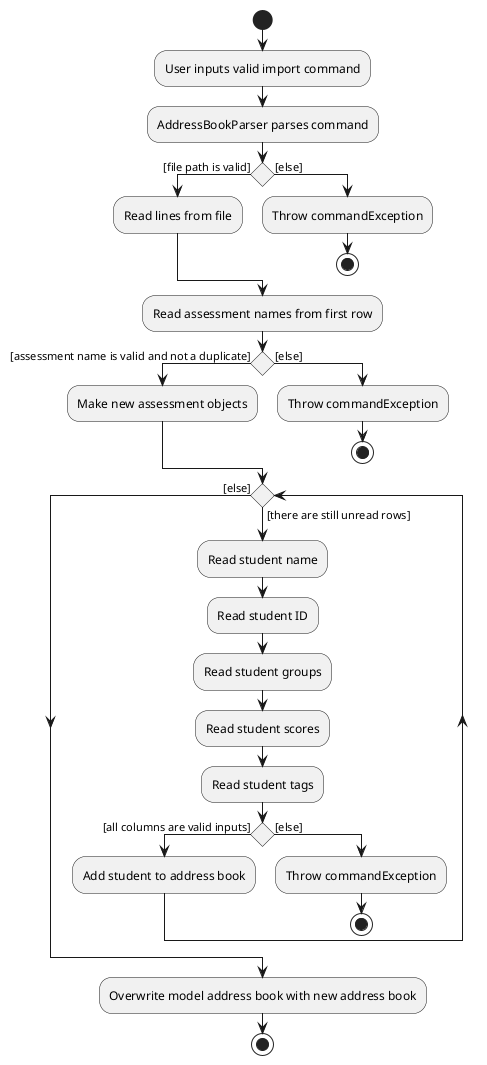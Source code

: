 @startuml
start
:User inputs valid import command;
:AddressBookParser parses command;

'Since the beta syntax does not support placing the condition outside the
'diamond we place it as the true branch instead.

if () then ([file path is valid])
    :Read lines from file;
else ([else])
    :Throw commandException;
    stop
endif

:Read assessment names from first row;

if () then ([assessment name is valid and not a duplicate])
    :Make new assessment objects;
else ([else])
    :Throw commandException;
    stop
endif

while () is ([there are still unread rows])
:Read student name;
:Read student ID;
:Read student groups;
:Read student scores;
:Read student tags;

if () then ([all columns are valid inputs])
    :Add student to address book;
else ([else])
    :Throw commandException;
    stop
endif
endwhile ([else])

:Overwrite model address book with new address book;

stop
@enduml
